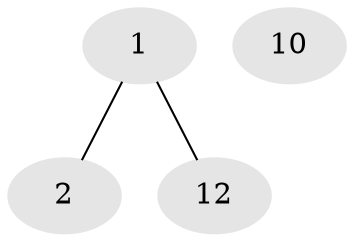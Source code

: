 // Generated by graph-tools (version 1.1) at 2025/46/02/15/25 05:46:28]
// undirected, 4 vertices, 2 edges
graph export_dot {
graph [start="1"]
  node [color=gray90,style=filled];
  1 [super="+4+5+9"];
  2 [super="+3+11"];
  10 [super="+7+13+15"];
  12 [super="+14+19"];
  1 -- 2;
  1 -- 12;
}
